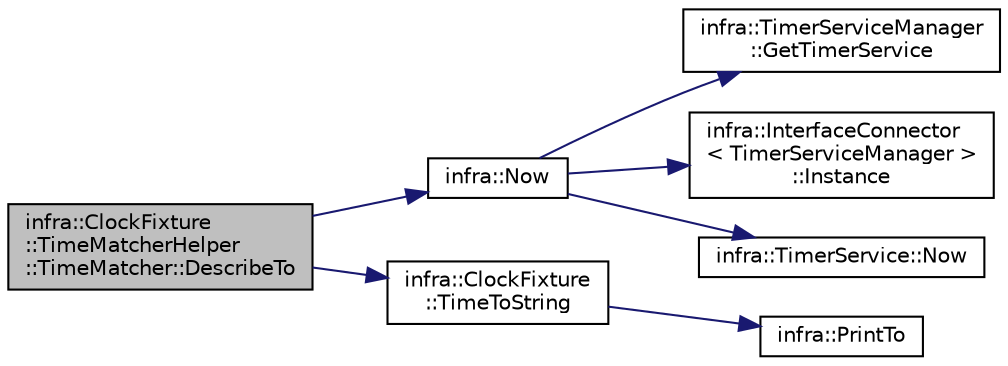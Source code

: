 digraph "infra::ClockFixture::TimeMatcherHelper::TimeMatcher::DescribeTo"
{
 // INTERACTIVE_SVG=YES
  edge [fontname="Helvetica",fontsize="10",labelfontname="Helvetica",labelfontsize="10"];
  node [fontname="Helvetica",fontsize="10",shape=record];
  rankdir="LR";
  Node2 [label="infra::ClockFixture\l::TimeMatcherHelper\l::TimeMatcher::DescribeTo",height=0.2,width=0.4,color="black", fillcolor="grey75", style="filled", fontcolor="black"];
  Node2 -> Node3 [color="midnightblue",fontsize="10",style="solid",fontname="Helvetica"];
  Node3 [label="infra::Now",height=0.2,width=0.4,color="black", fillcolor="white", style="filled",URL="$d0/de3/namespaceinfra.html#ab53300a9f254119ad1fa94f11bc1fccc"];
  Node3 -> Node4 [color="midnightblue",fontsize="10",style="solid",fontname="Helvetica"];
  Node4 [label="infra::TimerServiceManager\l::GetTimerService",height=0.2,width=0.4,color="black", fillcolor="white", style="filled",URL="$db/d70/classinfra_1_1_timer_service_manager.html#a30dbf09013c8e949fbded56e40d2a103"];
  Node3 -> Node5 [color="midnightblue",fontsize="10",style="solid",fontname="Helvetica"];
  Node5 [label="infra::InterfaceConnector\l\< TimerServiceManager \>\l::Instance",height=0.2,width=0.4,color="black", fillcolor="white", style="filled",URL="$d3/d0e/classinfra_1_1_interface_connector.html#aed1d9e952d3d0dfa68e59ee4e868b380"];
  Node3 -> Node6 [color="midnightblue",fontsize="10",style="solid",fontname="Helvetica"];
  Node6 [label="infra::TimerService::Now",height=0.2,width=0.4,color="black", fillcolor="white", style="filled",URL="$da/def/classinfra_1_1_timer_service.html#acb34d2766047f27ebcd1f552916c9a99"];
  Node2 -> Node7 [color="midnightblue",fontsize="10",style="solid",fontname="Helvetica"];
  Node7 [label="infra::ClockFixture\l::TimeToString",height=0.2,width=0.4,color="black", fillcolor="white", style="filled",URL="$d1/d73/classinfra_1_1_clock_fixture.html#abdc7e496d76cb43082515e8fe14d4d2c"];
  Node7 -> Node8 [color="midnightblue",fontsize="10",style="solid",fontname="Helvetica"];
  Node8 [label="infra::PrintTo",height=0.2,width=0.4,color="black", fillcolor="white", style="filled",URL="$d0/de3/namespaceinfra.html#a0a54a31c0461e37ba4b52d27d3e38eff"];
}
